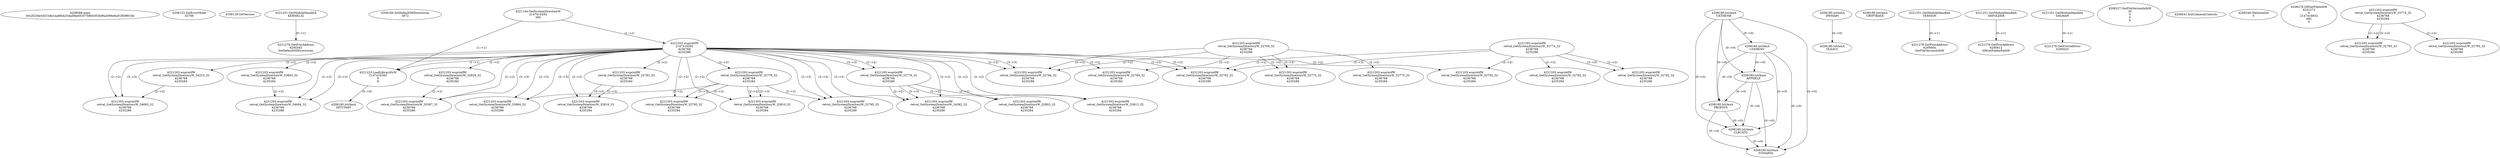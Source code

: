 // Global SCDG with merge call
digraph {
	0 [label="4208088.main
30c2f230e5401b4b1ea8fb425dadf4e453575884303b9fa2066e6a91859f016e"]
	1 [label="4208123.SetErrorMode
32769"]
	2 [label="4208129.GetVersion
"]
	3 [label="4221251.GetModuleHandleA
KERNEL32"]
	4 [label="4221278.GetProcAddress
6295592
SetDefaultDllDirectories"]
	3 -> 4 [label="(0-->1)"]
	5 [label="4208166.SetDefaultDllDirectories
3072"]
	6 [label="4221144.GetSystemDirectoryW
2147416292
260"]
	7 [label="4221203.wsprintfW
2147416292
4236768
4235286"]
	6 -> 7 [label="(1-->1)"]
	8 [label="4221223.LoadLibraryExW
2147416292
0
8"]
	6 -> 8 [label="(1-->1)"]
	7 -> 8 [label="(1-->1)"]
	9 [label="4208180.lstrlenA
UXTHEME"]
	10 [label="4208180.lstrlenA
USERENV"]
	9 -> 10 [label="(0-->0)"]
	11 [label="4208180.lstrlenA
SETUPAPI"]
	8 -> 11 [label="(3-->0)"]
	12 [label="4208180.lstrlenA
APPHELP"]
	9 -> 12 [label="(0-->0)"]
	10 -> 12 [label="(0-->0)"]
	13 [label="4208180.lstrlenA
PROPSYS"]
	9 -> 13 [label="(0-->0)"]
	10 -> 13 [label="(0-->0)"]
	12 -> 13 [label="(0-->0)"]
	14 [label="4208180.lstrlenA
DWMAPI"]
	15 [label="4208180.lstrlenA
CRYPTBASE"]
	16 [label="4208180.lstrlenA
OLEACC"]
	14 -> 16 [label="(0-->0)"]
	17 [label="4221203.wsprintfW
retval_GetSystemDirectoryW_34223_32
4236768
4235284"]
	7 -> 17 [label="(2-->2)"]
	18 [label="4221203.wsprintfW
retval_GetSystemDirectoryW_34683_32
4236768
4235286"]
	7 -> 18 [label="(2-->2)"]
	17 -> 18 [label="(2-->2)"]
	7 -> 18 [label="(3-->3)"]
	19 [label="4208180.lstrlenA
CLBCATQ"]
	9 -> 19 [label="(0-->0)"]
	10 -> 19 [label="(0-->0)"]
	12 -> 19 [label="(0-->0)"]
	13 -> 19 [label="(0-->0)"]
	20 [label="4208180.lstrlenA
NTMARTA"]
	9 -> 20 [label="(0-->0)"]
	10 -> 20 [label="(0-->0)"]
	12 -> 20 [label="(0-->0)"]
	13 -> 20 [label="(0-->0)"]
	19 -> 20 [label="(0-->0)"]
	21 [label="4221251.GetModuleHandleA
VERSION"]
	22 [label="4221278.GetProcAddress
6295604
GetFileVersionInfoW"]
	21 -> 22 [label="(0-->1)"]
	23 [label="4221251.GetModuleHandleA
SHFOLDER"]
	24 [label="4221278.GetProcAddress
6295612
SHGetFolderPathW"]
	23 -> 24 [label="(0-->1)"]
	25 [label="4221251.GetModuleHandleA
SHLWAPI"]
	26 [label="4221278.GetProcAddress
6295620
"]
	25 -> 26 [label="(0-->1)"]
	27 [label="4208227.GetFileVersionInfoW
30
0
0
0"]
	28 [label="4208241.InitCommonControls
"]
	29 [label="4208248.OleInitialize
0"]
	30 [label="4208276.SHGetFileInfoW
4331272
0
2147416932
692
0"]
	31 [label="4221203.wsprintfW
retval_GetSystemDirectoryW_33893_32
4236768
4235284"]
	7 -> 31 [label="(2-->2)"]
	32 [label="4221203.wsprintfW
retval_GetSystemDirectoryW_34694_32
4236768
4235286"]
	7 -> 32 [label="(2-->2)"]
	31 -> 32 [label="(2-->2)"]
	7 -> 32 [label="(3-->3)"]
	33 [label="4221203.wsprintfW
retval_GetSystemDirectoryW_32829_32
4236768
4235284"]
	7 -> 33 [label="(2-->2)"]
	34 [label="4221203.wsprintfW
retval_GetSystemDirectoryW_33387_32
4236768
4235286"]
	7 -> 34 [label="(2-->2)"]
	33 -> 34 [label="(2-->2)"]
	7 -> 34 [label="(3-->3)"]
	35 [label="4221203.wsprintfW
retval_GetSystemDirectoryW_32776_32
4236768
4235284"]
	7 -> 35 [label="(2-->2)"]
	36 [label="4221203.wsprintfW
retval_GetSystemDirectoryW_33884_32
4236768
4235286"]
	7 -> 36 [label="(2-->2)"]
	35 -> 36 [label="(2-->2)"]
	7 -> 36 [label="(3-->3)"]
	37 [label="4221203.wsprintfW
retval_GetSystemDirectoryW_32776_32
4236768
4235286"]
	7 -> 37 [label="(2-->2)"]
	7 -> 37 [label="(3-->3)"]
	38 [label="4221203.wsprintfW
retval_GetSystemDirectoryW_34382_32
4236768
4235286"]
	7 -> 38 [label="(2-->2)"]
	37 -> 38 [label="(2-->2)"]
	7 -> 38 [label="(3-->3)"]
	37 -> 38 [label="(3-->3)"]
	39 [label="4221203.wsprintfW
retval_GetSystemDirectoryW_32774_32
4236768
4235286"]
	40 [label="4221203.wsprintfW
retval_GetSystemDirectoryW_32782_32
4236768
4235286"]
	39 -> 40 [label="(2-->2)"]
	39 -> 40 [label="(3-->3)"]
	41 [label="4221203.wsprintfW
retval_GetSystemDirectoryW_32769_32
4236768
4235286"]
	42 [label="4221203.wsprintfW
retval_GetSystemDirectoryW_32775_32
4236768
4235284"]
	41 -> 42 [label="(2-->2)"]
	43 [label="4221203.wsprintfW
retval_GetSystemDirectoryW_32782_32
4236768
4235284"]
	39 -> 43 [label="(2-->2)"]
	44 [label="4221203.wsprintfW
retval_GetSystemDirectoryW_32775_32
4236768
4235286"]
	41 -> 44 [label="(2-->2)"]
	41 -> 44 [label="(3-->3)"]
	45 [label="4221203.wsprintfW
retval_GetSystemDirectoryW_32784_32
4236768
4235284"]
	7 -> 45 [label="(2-->2)"]
	41 -> 45 [label="(2-->2)"]
	46 [label="4221203.wsprintfW
retval_GetSystemDirectoryW_32792_32
4236768
4235284"]
	7 -> 46 [label="(2-->2)"]
	39 -> 46 [label="(2-->2)"]
	47 [label="4221203.wsprintfW
retval_GetSystemDirectoryW_32774_32
4236768
4235284"]
	48 [label="4221203.wsprintfW
retval_GetSystemDirectoryW_32793_32
4236768
4235284"]
	47 -> 48 [label="(2-->2)"]
	47 -> 48 [label="(3-->3)"]
	49 [label="4221203.wsprintfW
retval_GetSystemDirectoryW_32795_32
4236768
4235284"]
	7 -> 49 [label="(2-->2)"]
	35 -> 49 [label="(2-->2)"]
	35 -> 49 [label="(3-->3)"]
	50 [label="4221203.wsprintfW
retval_GetSystemDirectoryW_32784_32
4236768
4235286"]
	7 -> 50 [label="(2-->2)"]
	41 -> 50 [label="(2-->2)"]
	7 -> 50 [label="(3-->3)"]
	41 -> 50 [label="(3-->3)"]
	51 [label="4221203.wsprintfW
retval_GetSystemDirectoryW_32792_32
4236768
4235286"]
	7 -> 51 [label="(2-->2)"]
	39 -> 51 [label="(2-->2)"]
	7 -> 51 [label="(3-->3)"]
	39 -> 51 [label="(3-->3)"]
	52 [label="4221203.wsprintfW
retval_GetSystemDirectoryW_32793_32
4236768
4235286"]
	47 -> 52 [label="(2-->2)"]
	53 [label="4221203.wsprintfW
retval_GetSystemDirectoryW_32795_32
4236768
4235286"]
	7 -> 53 [label="(2-->2)"]
	35 -> 53 [label="(2-->2)"]
	7 -> 53 [label="(3-->3)"]
	54 [label="4221203.wsprintfW
retval_GetSystemDirectoryW_32803_32
4236768
4235284"]
	7 -> 54 [label="(2-->2)"]
	37 -> 54 [label="(2-->2)"]
	55 [label="4221203.wsprintfW
retval_GetSystemDirectoryW_32810_32
4236768
4235284"]
	7 -> 55 [label="(2-->2)"]
	35 -> 55 [label="(2-->2)"]
	35 -> 55 [label="(3-->3)"]
	56 [label="4221203.wsprintfW
retval_GetSystemDirectoryW_32813_32
4236768
4235284"]
	7 -> 56 [label="(2-->2)"]
	37 -> 56 [label="(2-->2)"]
	57 [label="4221203.wsprintfW
retval_GetSystemDirectoryW_32783_32
4236768
4235284"]
	7 -> 57 [label="(2-->2)"]
	58 [label="4221203.wsprintfW
retval_GetSystemDirectoryW_32819_32
4236768
4235284"]
	7 -> 58 [label="(2-->2)"]
	57 -> 58 [label="(2-->2)"]
	57 -> 58 [label="(3-->3)"]
}
